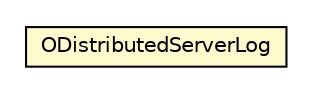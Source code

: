#!/usr/local/bin/dot
#
# Class diagram 
# Generated by UMLGraph version R5_6-24-gf6e263 (http://www.umlgraph.org/)
#

digraph G {
	edge [fontname="Helvetica",fontsize=10,labelfontname="Helvetica",labelfontsize=10];
	node [fontname="Helvetica",fontsize=10,shape=plaintext];
	nodesep=0.25;
	ranksep=0.5;
	// com.orientechnologies.orient.server.distributed.ODistributedServerLog
	c1564353 [label=<<table title="com.orientechnologies.orient.server.distributed.ODistributedServerLog" border="0" cellborder="1" cellspacing="0" cellpadding="2" port="p" bgcolor="lemonChiffon" href="./ODistributedServerLog.html">
		<tr><td><table border="0" cellspacing="0" cellpadding="1">
<tr><td align="center" balign="center"> ODistributedServerLog </td></tr>
		</table></td></tr>
		</table>>, URL="./ODistributedServerLog.html", fontname="Helvetica", fontcolor="black", fontsize=10.0];
}

